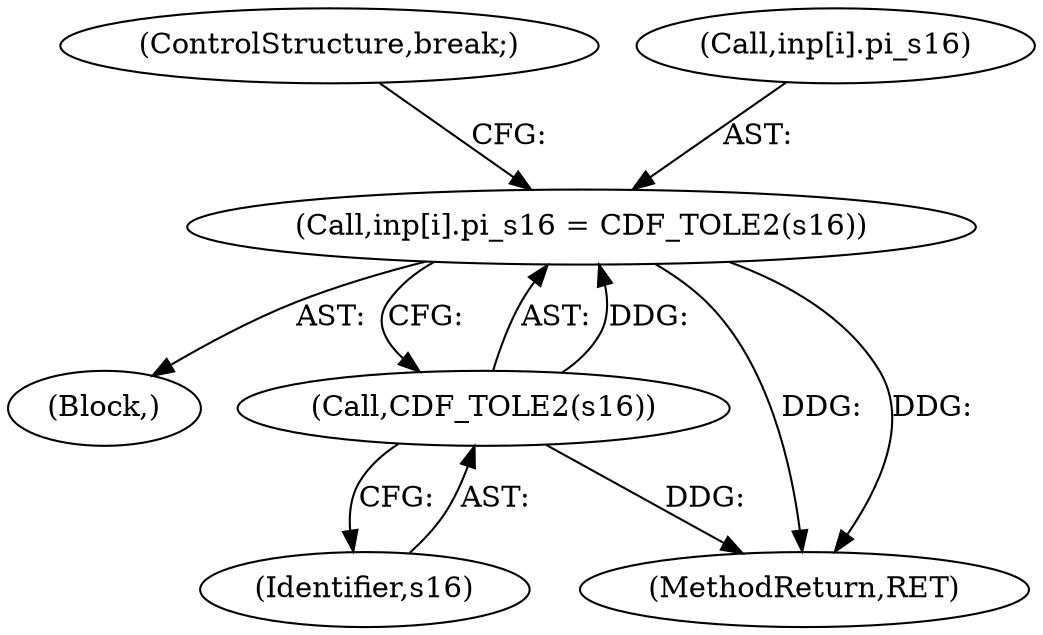 digraph "0_php-src_0641e56be1af003aa02c7c6b0184466540637233@array" {
"1000456" [label="(Call,inp[i].pi_s16 = CDF_TOLE2(s16))"];
"1000462" [label="(Call,CDF_TOLE2(s16))"];
"1000456" [label="(Call,inp[i].pi_s16 = CDF_TOLE2(s16))"];
"1000464" [label="(ControlStructure,break;)"];
"1000431" [label="(Block,)"];
"1000463" [label="(Identifier,s16)"];
"1000462" [label="(Call,CDF_TOLE2(s16))"];
"1000883" [label="(MethodReturn,RET)"];
"1000457" [label="(Call,inp[i].pi_s16)"];
"1000456" -> "1000431"  [label="AST: "];
"1000456" -> "1000462"  [label="CFG: "];
"1000457" -> "1000456"  [label="AST: "];
"1000462" -> "1000456"  [label="AST: "];
"1000464" -> "1000456"  [label="CFG: "];
"1000456" -> "1000883"  [label="DDG: "];
"1000456" -> "1000883"  [label="DDG: "];
"1000462" -> "1000456"  [label="DDG: "];
"1000462" -> "1000463"  [label="CFG: "];
"1000463" -> "1000462"  [label="AST: "];
"1000462" -> "1000883"  [label="DDG: "];
}
